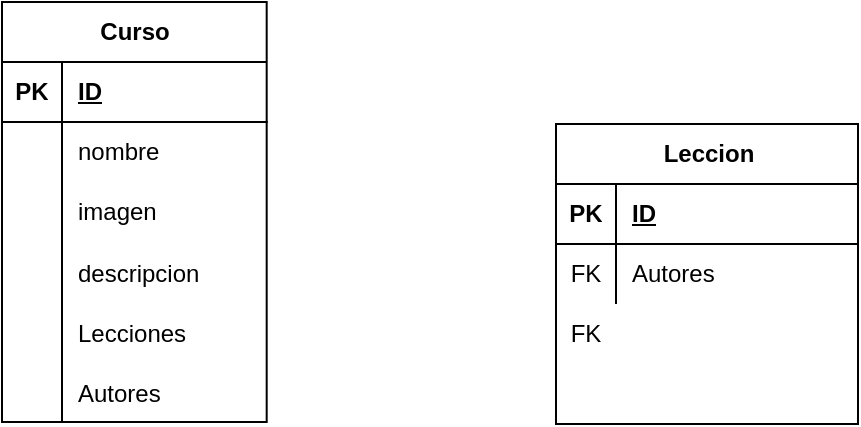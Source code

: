 <mxfile version="24.8.2">
<diagram name="Página-1" id="Bi9PONe2i7J90iADsKlI">
<mxGraphModel dx="2198" dy="1575" grid="0" gridSize="10" guides="1" tooltips="1" connect="1" arrows="1" fold="1" page="0" pageScale="1" pageWidth="827" pageHeight="1169" math="0" shadow="0">
<root>
<mxCell id="0"/>
<mxCell id="1" parent="0"/>
<mxCell id="1mzY8IXRKt55YGE3Xu5P-2" value="Curso" style="shape=table;startSize=30;container=1;collapsible=1;childLayout=tableLayout;fixedRows=1;rowLines=0;fontStyle=1;align=center;resizeLast=1;html=1;" vertex="1" parent="1">
<mxGeometry x="311" y="163" width="132.343" height="210" as="geometry">
<mxRectangle x="214" y="165" width="67" height="28" as="alternateBounds"/>
</mxGeometry>
</mxCell>
<mxCell id="1mzY8IXRKt55YGE3Xu5P-3" value="" style="shape=tableRow;horizontal=0;startSize=0;swimlaneHead=0;swimlaneBody=0;fillColor=none;collapsible=0;dropTarget=0;points=[[0,0.5],[1,0.5]];portConstraint=eastwest;top=0;left=0;right=0;bottom=1;" vertex="1" parent="1mzY8IXRKt55YGE3Xu5P-2">
<mxGeometry y="30" width="132.343" height="30" as="geometry"/>
</mxCell>
<mxCell id="1mzY8IXRKt55YGE3Xu5P-4" value="PK" style="shape=partialRectangle;connectable=0;fillColor=none;top=0;left=0;bottom=0;right=0;fontStyle=1;overflow=hidden;whiteSpace=wrap;html=1;" vertex="1" parent="1mzY8IXRKt55YGE3Xu5P-3">
<mxGeometry width="30" height="30" as="geometry">
<mxRectangle width="30" height="30" as="alternateBounds"/>
</mxGeometry>
</mxCell>
<mxCell id="1mzY8IXRKt55YGE3Xu5P-5" value="ID" style="shape=partialRectangle;connectable=0;fillColor=none;top=0;left=0;bottom=0;right=0;align=left;spacingLeft=6;fontStyle=5;overflow=hidden;whiteSpace=wrap;html=1;" vertex="1" parent="1mzY8IXRKt55YGE3Xu5P-3">
<mxGeometry x="30" width="102.343" height="30" as="geometry">
<mxRectangle width="102.343" height="30" as="alternateBounds"/>
</mxGeometry>
</mxCell>
<mxCell id="1mzY8IXRKt55YGE3Xu5P-6" value="" style="shape=tableRow;horizontal=0;startSize=0;swimlaneHead=0;swimlaneBody=0;fillColor=none;collapsible=0;dropTarget=0;points=[[0,0.5],[1,0.5]];portConstraint=eastwest;top=0;left=0;right=0;bottom=0;" vertex="1" parent="1mzY8IXRKt55YGE3Xu5P-2">
<mxGeometry y="60" width="132.343" height="30" as="geometry"/>
</mxCell>
<mxCell id="1mzY8IXRKt55YGE3Xu5P-7" value="" style="shape=partialRectangle;connectable=0;fillColor=none;top=0;left=0;bottom=0;right=0;editable=1;overflow=hidden;whiteSpace=wrap;html=1;" vertex="1" parent="1mzY8IXRKt55YGE3Xu5P-6">
<mxGeometry width="30" height="30" as="geometry">
<mxRectangle width="30" height="30" as="alternateBounds"/>
</mxGeometry>
</mxCell>
<mxCell id="1mzY8IXRKt55YGE3Xu5P-8" value="nombre" style="shape=partialRectangle;connectable=0;fillColor=none;top=0;left=0;bottom=0;right=0;align=left;spacingLeft=6;overflow=hidden;whiteSpace=wrap;html=1;" vertex="1" parent="1mzY8IXRKt55YGE3Xu5P-6">
<mxGeometry x="30" width="102.343" height="30" as="geometry">
<mxRectangle width="102.343" height="30" as="alternateBounds"/>
</mxGeometry>
</mxCell>
<mxCell id="1mzY8IXRKt55YGE3Xu5P-9" value="" style="shape=tableRow;horizontal=0;startSize=0;swimlaneHead=0;swimlaneBody=0;fillColor=none;collapsible=0;dropTarget=0;points=[[0,0.5],[1,0.5]];portConstraint=eastwest;top=0;left=0;right=0;bottom=0;" vertex="1" parent="1mzY8IXRKt55YGE3Xu5P-2">
<mxGeometry y="90" width="132.343" height="30" as="geometry"/>
</mxCell>
<mxCell id="1mzY8IXRKt55YGE3Xu5P-10" value="" style="shape=partialRectangle;connectable=0;fillColor=none;top=0;left=0;bottom=0;right=0;editable=1;overflow=hidden;whiteSpace=wrap;html=1;" vertex="1" parent="1mzY8IXRKt55YGE3Xu5P-9">
<mxGeometry width="30" height="30" as="geometry">
<mxRectangle width="30" height="30" as="alternateBounds"/>
</mxGeometry>
</mxCell>
<mxCell id="1mzY8IXRKt55YGE3Xu5P-11" value="imagen" style="shape=partialRectangle;connectable=0;fillColor=none;top=0;left=0;bottom=0;right=0;align=left;spacingLeft=6;overflow=hidden;whiteSpace=wrap;html=1;" vertex="1" parent="1mzY8IXRKt55YGE3Xu5P-9">
<mxGeometry x="30" width="102.343" height="30" as="geometry">
<mxRectangle width="102.343" height="30" as="alternateBounds"/>
</mxGeometry>
</mxCell>
<mxCell id="1mzY8IXRKt55YGE3Xu5P-12" value="" style="shape=tableRow;horizontal=0;startSize=0;swimlaneHead=0;swimlaneBody=0;fillColor=none;collapsible=0;dropTarget=0;points=[[0,0.5],[1,0.5]];portConstraint=eastwest;top=0;left=0;right=0;bottom=0;" vertex="1" parent="1mzY8IXRKt55YGE3Xu5P-2">
<mxGeometry y="120" width="132.343" height="30" as="geometry"/>
</mxCell>
<mxCell id="1mzY8IXRKt55YGE3Xu5P-13" value="" style="shape=partialRectangle;connectable=0;fillColor=none;top=0;left=0;bottom=0;right=0;editable=1;overflow=hidden;" vertex="1" parent="1mzY8IXRKt55YGE3Xu5P-12">
<mxGeometry width="30" height="30" as="geometry">
<mxRectangle width="30" height="30" as="alternateBounds"/>
</mxGeometry>
</mxCell>
<mxCell id="1mzY8IXRKt55YGE3Xu5P-14" value="descripcion" style="shape=partialRectangle;connectable=0;fillColor=none;top=0;left=0;bottom=0;right=0;align=left;spacingLeft=6;overflow=hidden;" vertex="1" parent="1mzY8IXRKt55YGE3Xu5P-12">
<mxGeometry x="30" width="102.343" height="30" as="geometry">
<mxRectangle width="102.343" height="30" as="alternateBounds"/>
</mxGeometry>
</mxCell>
<mxCell id="1mzY8IXRKt55YGE3Xu5P-15" value="" style="shape=tableRow;horizontal=0;startSize=0;swimlaneHead=0;swimlaneBody=0;fillColor=none;collapsible=0;dropTarget=0;points=[[0,0.5],[1,0.5]];portConstraint=eastwest;top=0;left=0;right=0;bottom=0;" vertex="1" parent="1mzY8IXRKt55YGE3Xu5P-2">
<mxGeometry y="150" width="132.343" height="30" as="geometry"/>
</mxCell>
<mxCell id="1mzY8IXRKt55YGE3Xu5P-16" value="" style="shape=partialRectangle;connectable=0;fillColor=none;top=0;left=0;bottom=0;right=0;editable=1;overflow=hidden;" vertex="1" parent="1mzY8IXRKt55YGE3Xu5P-15">
<mxGeometry width="30" height="30" as="geometry">
<mxRectangle width="30" height="30" as="alternateBounds"/>
</mxGeometry>
</mxCell>
<mxCell id="1mzY8IXRKt55YGE3Xu5P-17" value="Lecciones" style="shape=partialRectangle;connectable=0;fillColor=none;top=0;left=0;bottom=0;right=0;align=left;spacingLeft=6;overflow=hidden;" vertex="1" parent="1mzY8IXRKt55YGE3Xu5P-15">
<mxGeometry x="30" width="102.343" height="30" as="geometry">
<mxRectangle width="102.343" height="30" as="alternateBounds"/>
</mxGeometry>
</mxCell>
<mxCell id="1mzY8IXRKt55YGE3Xu5P-18" value="" style="shape=tableRow;horizontal=0;startSize=0;swimlaneHead=0;swimlaneBody=0;fillColor=none;collapsible=0;dropTarget=0;points=[[0,0.5],[1,0.5]];portConstraint=eastwest;top=0;left=0;right=0;bottom=0;" vertex="1" parent="1mzY8IXRKt55YGE3Xu5P-2">
<mxGeometry y="180" width="132.343" height="30" as="geometry"/>
</mxCell>
<mxCell id="1mzY8IXRKt55YGE3Xu5P-19" value="" style="shape=partialRectangle;connectable=0;fillColor=none;top=0;left=0;bottom=0;right=0;editable=1;overflow=hidden;" vertex="1" parent="1mzY8IXRKt55YGE3Xu5P-18">
<mxGeometry width="30" height="30" as="geometry">
<mxRectangle width="30" height="30" as="alternateBounds"/>
</mxGeometry>
</mxCell>
<mxCell id="1mzY8IXRKt55YGE3Xu5P-20" value="Autores" style="shape=partialRectangle;connectable=0;fillColor=none;top=0;left=0;bottom=0;right=0;align=left;spacingLeft=6;overflow=hidden;" vertex="1" parent="1mzY8IXRKt55YGE3Xu5P-18">
<mxGeometry x="30" width="102.343" height="30" as="geometry">
<mxRectangle width="102.343" height="30" as="alternateBounds"/>
</mxGeometry>
</mxCell>
<mxCell id="1mzY8IXRKt55YGE3Xu5P-21" value="Leccion" style="shape=table;startSize=30;container=1;collapsible=1;childLayout=tableLayout;fixedRows=1;rowLines=0;fontStyle=1;align=center;resizeLast=1;html=1;" vertex="1" parent="1">
<mxGeometry x="588" y="224" width="151" height="150" as="geometry"/>
</mxCell>
<mxCell id="1mzY8IXRKt55YGE3Xu5P-22" value="" style="shape=tableRow;horizontal=0;startSize=0;swimlaneHead=0;swimlaneBody=0;fillColor=none;collapsible=0;dropTarget=0;points=[[0,0.5],[1,0.5]];portConstraint=eastwest;top=0;left=0;right=0;bottom=1;" vertex="1" parent="1mzY8IXRKt55YGE3Xu5P-21">
<mxGeometry y="30" width="151" height="30" as="geometry"/>
</mxCell>
<mxCell id="1mzY8IXRKt55YGE3Xu5P-23" value="PK" style="shape=partialRectangle;connectable=0;fillColor=none;top=0;left=0;bottom=0;right=0;fontStyle=1;overflow=hidden;whiteSpace=wrap;html=1;" vertex="1" parent="1mzY8IXRKt55YGE3Xu5P-22">
<mxGeometry width="30" height="30" as="geometry">
<mxRectangle width="30" height="30" as="alternateBounds"/>
</mxGeometry>
</mxCell>
<mxCell id="1mzY8IXRKt55YGE3Xu5P-24" value="ID" style="shape=partialRectangle;connectable=0;fillColor=none;top=0;left=0;bottom=0;right=0;align=left;spacingLeft=6;fontStyle=5;overflow=hidden;whiteSpace=wrap;html=1;" vertex="1" parent="1mzY8IXRKt55YGE3Xu5P-22">
<mxGeometry x="30" width="121" height="30" as="geometry">
<mxRectangle width="121" height="30" as="alternateBounds"/>
</mxGeometry>
</mxCell>
<mxCell id="1mzY8IXRKt55YGE3Xu5P-25" value="" style="shape=tableRow;horizontal=0;startSize=0;swimlaneHead=0;swimlaneBody=0;fillColor=none;collapsible=0;dropTarget=0;points=[[0,0.5],[1,0.5]];portConstraint=eastwest;top=0;left=0;right=0;bottom=0;" vertex="1" parent="1mzY8IXRKt55YGE3Xu5P-21">
<mxGeometry y="60" width="151" height="30" as="geometry"/>
</mxCell>
<mxCell id="1mzY8IXRKt55YGE3Xu5P-26" value="FK" style="shape=partialRectangle;connectable=0;fillColor=none;top=0;left=0;bottom=0;right=0;editable=1;overflow=hidden;whiteSpace=wrap;html=1;" vertex="1" parent="1mzY8IXRKt55YGE3Xu5P-25">
<mxGeometry width="30" height="30" as="geometry">
<mxRectangle width="30" height="30" as="alternateBounds"/>
</mxGeometry>
</mxCell>
<mxCell id="1mzY8IXRKt55YGE3Xu5P-27" value="Autores" style="shape=partialRectangle;connectable=0;fillColor=none;top=0;left=0;bottom=0;right=0;align=left;spacingLeft=6;overflow=hidden;whiteSpace=wrap;html=1;" vertex="1" parent="1mzY8IXRKt55YGE3Xu5P-25">
<mxGeometry x="30" width="121" height="30" as="geometry">
<mxRectangle width="121" height="30" as="alternateBounds"/>
</mxGeometry>
</mxCell>
<mxCell id="1mzY8IXRKt55YGE3Xu5P-28" value="" style="shape=tableRow;horizontal=0;startSize=0;swimlaneHead=0;swimlaneBody=0;fillColor=none;collapsible=0;dropTarget=0;points=[[0,0.5],[1,0.5]];portConstraint=eastwest;top=0;left=0;right=0;bottom=0;" vertex="1" parent="1mzY8IXRKt55YGE3Xu5P-21">
<mxGeometry y="90" width="151" height="30" as="geometry"/>
</mxCell>
<mxCell id="1mzY8IXRKt55YGE3Xu5P-29" value="FK" style="shape=partialRectangle;connectable=0;fillColor=none;top=0;left=0;bottom=0;right=0;editable=1;overflow=hidden;whiteSpace=wrap;html=1;" vertex="1" parent="1mzY8IXRKt55YGE3Xu5P-28">
<mxGeometry width="30" height="30" as="geometry">
<mxRectangle width="30" height="30" as="alternateBounds"/>
</mxGeometry>
</mxCell>
<mxCell id="1mzY8IXRKt55YGE3Xu5P-30" value="Tematica<div><br></div>" style="shape=partialRectangle;connectable=0;fillColor=none;top=0;left=0;bottom=0;right=0;align=left;spacingLeft=6;overflow=hidden;whiteSpace=wrap;html=1;" vertex="1" parent="1mzY8IXRKt55YGE3Xu5P-28">
<mxGeometry x="30" width="121" height="30" as="geometry">
<mxRectangle width="121" height="30" as="alternateBounds"/>
</mxGeometry>
</mxCell>
<mxCell id="1mzY8IXRKt55YGE3Xu5P-31" value="" style="shape=tableRow;horizontal=0;startSize=0;swimlaneHead=0;swimlaneBody=0;fillColor=none;collapsible=0;dropTarget=0;points=[[0,0.5],[1,0.5]];portConstraint=eastwest;top=0;left=0;right=0;bottom=0;" vertex="1" parent="1mzY8IXRKt55YGE3Xu5P-21">
<mxGeometry y="120" width="151" height="30" as="geometry"/>
</mxCell>
<mxCell id="1mzY8IXRKt55YGE3Xu5P-32" value="" style="shape=partialRectangle;connectable=0;fillColor=none;top=0;left=0;bottom=0;right=0;editable=1;overflow=hidden;whiteSpace=wrap;html=1;" vertex="1" parent="1mzY8IXRKt55YGE3Xu5P-31">
<mxGeometry width="30" height="30" as="geometry">
<mxRectangle width="30" height="30" as="alternateBounds"/>
</mxGeometry>
</mxCell>
<mxCell id="1mzY8IXRKt55YGE3Xu5P-33" value="Row 3" style="shape=partialRectangle;connectable=0;fillColor=none;top=0;left=0;bottom=0;right=0;align=left;spacingLeft=6;overflow=hidden;whiteSpace=wrap;html=1;" vertex="1" parent="1mzY8IXRKt55YGE3Xu5P-31">
<mxGeometry x="30" width="121" height="30" as="geometry">
<mxRectangle width="121" height="30" as="alternateBounds"/>
</mxGeometry>
</mxCell>
<mxCell id="1mzY8IXRKt55YGE3Xu5P-34" value="Autor" style="shape=table;startSize=47;container=1;collapsible=1;childLayout=tableLayout;fixedRows=1;rowLines=0;fontStyle=1;align=center;resizeLast=1;html=1;" vertex="1" parent="1">
<mxGeometry x="1296" y="181" width="180" height="193" as="geometry">
<mxRectangle x="940" y="156" width="64" height="32" as="alternateBounds"/>
</mxGeometry>
</mxCell>
<mxCell id="1mzY8IXRKt55YGE3Xu5P-35" value="" style="shape=tableRow;horizontal=0;startSize=0;swimlaneHead=0;swimlaneBody=0;fillColor=none;collapsible=0;dropTarget=0;points=[[0,0.5],[1,0.5]];portConstraint=eastwest;top=0;left=0;right=0;bottom=1;" vertex="1" parent="1mzY8IXRKt55YGE3Xu5P-34">
<mxGeometry y="47" width="180" height="30" as="geometry"/>
</mxCell>
<mxCell id="1mzY8IXRKt55YGE3Xu5P-36" value="PK" style="shape=partialRectangle;connectable=0;fillColor=none;top=0;left=0;bottom=0;right=0;fontStyle=1;overflow=hidden;whiteSpace=wrap;html=1;" vertex="1" parent="1mzY8IXRKt55YGE3Xu5P-35">
<mxGeometry width="30" height="30" as="geometry">
<mxRectangle width="30" height="30" as="alternateBounds"/>
</mxGeometry>
</mxCell>
<mxCell id="1mzY8IXRKt55YGE3Xu5P-37" value="UniqueID" style="shape=partialRectangle;connectable=0;fillColor=none;top=0;left=0;bottom=0;right=0;align=left;spacingLeft=6;fontStyle=5;overflow=hidden;whiteSpace=wrap;html=1;" vertex="1" parent="1mzY8IXRKt55YGE3Xu5P-35">
<mxGeometry x="30" width="150" height="30" as="geometry">
<mxRectangle width="150" height="30" as="alternateBounds"/>
</mxGeometry>
</mxCell>
<mxCell id="1mzY8IXRKt55YGE3Xu5P-38" value="" style="shape=tableRow;horizontal=0;startSize=0;swimlaneHead=0;swimlaneBody=0;fillColor=none;collapsible=0;dropTarget=0;points=[[0,0.5],[1,0.5]];portConstraint=eastwest;top=0;left=0;right=0;bottom=0;" vertex="1" parent="1mzY8IXRKt55YGE3Xu5P-34">
<mxGeometry y="77" width="180" height="30" as="geometry"/>
</mxCell>
<mxCell id="1mzY8IXRKt55YGE3Xu5P-39" value="" style="shape=partialRectangle;connectable=0;fillColor=none;top=0;left=0;bottom=0;right=0;editable=1;overflow=hidden;whiteSpace=wrap;html=1;" vertex="1" parent="1mzY8IXRKt55YGE3Xu5P-38">
<mxGeometry width="30" height="30" as="geometry">
<mxRectangle width="30" height="30" as="alternateBounds"/>
</mxGeometry>
</mxCell>
<mxCell id="1mzY8IXRKt55YGE3Xu5P-40" value="Nombre" style="shape=partialRectangle;connectable=0;fillColor=none;top=0;left=0;bottom=0;right=0;align=left;spacingLeft=6;overflow=hidden;whiteSpace=wrap;html=1;" vertex="1" parent="1mzY8IXRKt55YGE3Xu5P-38">
<mxGeometry x="30" width="150" height="30" as="geometry">
<mxRectangle width="150" height="30" as="alternateBounds"/>
</mxGeometry>
</mxCell>
<mxCell id="1mzY8IXRKt55YGE3Xu5P-41" value="" style="shape=tableRow;horizontal=0;startSize=0;swimlaneHead=0;swimlaneBody=0;fillColor=none;collapsible=0;dropTarget=0;points=[[0,0.5],[1,0.5]];portConstraint=eastwest;top=0;left=0;right=0;bottom=0;" vertex="1" parent="1mzY8IXRKt55YGE3Xu5P-34">
<mxGeometry y="107" width="180" height="30" as="geometry"/>
</mxCell>
<mxCell id="1mzY8IXRKt55YGE3Xu5P-42" value="" style="shape=partialRectangle;connectable=0;fillColor=none;top=0;left=0;bottom=0;right=0;editable=1;overflow=hidden;whiteSpace=wrap;html=1;" vertex="1" parent="1mzY8IXRKt55YGE3Xu5P-41">
<mxGeometry width="30" height="30" as="geometry">
<mxRectangle width="30" height="30" as="alternateBounds"/>
</mxGeometry>
</mxCell>
<mxCell id="1mzY8IXRKt55YGE3Xu5P-43" value="Biogrfñia" style="shape=partialRectangle;connectable=0;fillColor=none;top=0;left=0;bottom=0;right=0;align=left;spacingLeft=6;overflow=hidden;whiteSpace=wrap;html=1;" vertex="1" parent="1mzY8IXRKt55YGE3Xu5P-41">
<mxGeometry x="30" width="150" height="30" as="geometry">
<mxRectangle width="150" height="30" as="alternateBounds"/>
</mxGeometry>
</mxCell>
<mxCell id="1mzY8IXRKt55YGE3Xu5P-44" value="" style="shape=tableRow;horizontal=0;startSize=0;swimlaneHead=0;swimlaneBody=0;fillColor=none;collapsible=0;dropTarget=0;points=[[0,0.5],[1,0.5]];portConstraint=eastwest;top=0;left=0;right=0;bottom=0;" vertex="1" parent="1mzY8IXRKt55YGE3Xu5P-34">
<mxGeometry y="137" width="180" height="30" as="geometry"/>
</mxCell>
<mxCell id="1mzY8IXRKt55YGE3Xu5P-45" value="" style="shape=partialRectangle;connectable=0;fillColor=none;top=0;left=0;bottom=0;right=0;editable=1;overflow=hidden;whiteSpace=wrap;html=1;" vertex="1" parent="1mzY8IXRKt55YGE3Xu5P-44">
<mxGeometry width="30" height="30" as="geometry">
<mxRectangle width="30" height="30" as="alternateBounds"/>
</mxGeometry>
</mxCell>
<mxCell id="1mzY8IXRKt55YGE3Xu5P-46" value="Row 3" style="shape=partialRectangle;connectable=0;fillColor=none;top=0;left=0;bottom=0;right=0;align=left;spacingLeft=6;overflow=hidden;whiteSpace=wrap;html=1;" vertex="1" parent="1mzY8IXRKt55YGE3Xu5P-44">
<mxGeometry x="30" width="150" height="30" as="geometry">
<mxRectangle width="150" height="30" as="alternateBounds"/>
</mxGeometry>
</mxCell>
<mxCell id="1mzY8IXRKt55YGE3Xu5P-48" value="" style="edgeStyle=entityRelationEdgeStyle;fontSize=12;html=1;endArrow=ERzeroToMany;endFill=1;startArrow=ERzeroToMany;rounded=0;exitX=0;exitY=0.5;exitDx=0;exitDy=0;entryX=1;entryY=0.5;entryDx=0;entryDy=0;" edge="1" parent="1" source="1mzY8IXRKt55YGE3Xu5P-22" target="1mzY8IXRKt55YGE3Xu5P-15">
<mxGeometry width="100" height="100" relative="1" as="geometry">
<mxPoint x="418" y="384" as="sourcePoint"/>
<mxPoint x="518" y="284" as="targetPoint"/>
</mxGeometry>
</mxCell>
<mxCell id="1mzY8IXRKt55YGE3Xu5P-49" value="Temática" style="shape=table;startSize=27;container=1;collapsible=1;childLayout=tableLayout;fixedRows=1;rowLines=0;fontStyle=1;align=center;resizeLast=1;html=1;" vertex="1" parent="1">
<mxGeometry x="218" y="474" width="180" height="140" as="geometry"/>
</mxCell>
<mxCell id="1mzY8IXRKt55YGE3Xu5P-50" value="" style="shape=tableRow;horizontal=0;startSize=0;swimlaneHead=0;swimlaneBody=0;fillColor=none;collapsible=0;dropTarget=0;points=[[0,0.5],[1,0.5]];portConstraint=eastwest;top=0;left=0;right=0;bottom=1;" vertex="1" parent="1mzY8IXRKt55YGE3Xu5P-49">
<mxGeometry y="27" width="180" height="30" as="geometry"/>
</mxCell>
<mxCell id="1mzY8IXRKt55YGE3Xu5P-51" value="PK" style="shape=partialRectangle;connectable=0;fillColor=none;top=0;left=0;bottom=0;right=0;fontStyle=1;overflow=hidden;whiteSpace=wrap;html=1;" vertex="1" parent="1mzY8IXRKt55YGE3Xu5P-50">
<mxGeometry width="30" height="30" as="geometry">
<mxRectangle width="30" height="30" as="alternateBounds"/>
</mxGeometry>
</mxCell>
<mxCell id="1mzY8IXRKt55YGE3Xu5P-52" value="UniqueID" style="shape=partialRectangle;connectable=0;fillColor=none;top=0;left=0;bottom=0;right=0;align=left;spacingLeft=6;fontStyle=5;overflow=hidden;whiteSpace=wrap;html=1;" vertex="1" parent="1mzY8IXRKt55YGE3Xu5P-50">
<mxGeometry x="30" width="150" height="30" as="geometry">
<mxRectangle width="150" height="30" as="alternateBounds"/>
</mxGeometry>
</mxCell>
<mxCell id="1mzY8IXRKt55YGE3Xu5P-53" value="" style="shape=tableRow;horizontal=0;startSize=0;swimlaneHead=0;swimlaneBody=0;fillColor=none;collapsible=0;dropTarget=0;points=[[0,0.5],[1,0.5]];portConstraint=eastwest;top=0;left=0;right=0;bottom=0;" vertex="1" parent="1mzY8IXRKt55YGE3Xu5P-49">
<mxGeometry y="57" width="180" height="30" as="geometry"/>
</mxCell>
<mxCell id="1mzY8IXRKt55YGE3Xu5P-54" value="" style="shape=partialRectangle;connectable=0;fillColor=none;top=0;left=0;bottom=0;right=0;editable=1;overflow=hidden;whiteSpace=wrap;html=1;" vertex="1" parent="1mzY8IXRKt55YGE3Xu5P-53">
<mxGeometry width="30" height="30" as="geometry">
<mxRectangle width="30" height="30" as="alternateBounds"/>
</mxGeometry>
</mxCell>
<mxCell id="1mzY8IXRKt55YGE3Xu5P-55" value="Nombre" style="shape=partialRectangle;connectable=0;fillColor=none;top=0;left=0;bottom=0;right=0;align=left;spacingLeft=6;overflow=hidden;whiteSpace=wrap;html=1;" vertex="1" parent="1mzY8IXRKt55YGE3Xu5P-53">
<mxGeometry x="30" width="150" height="30" as="geometry">
<mxRectangle width="150" height="30" as="alternateBounds"/>
</mxGeometry>
</mxCell>
<mxCell id="1mzY8IXRKt55YGE3Xu5P-56" value="" style="shape=tableRow;horizontal=0;startSize=0;swimlaneHead=0;swimlaneBody=0;fillColor=none;collapsible=0;dropTarget=0;points=[[0,0.5],[1,0.5]];portConstraint=eastwest;top=0;left=0;right=0;bottom=0;" vertex="1" parent="1mzY8IXRKt55YGE3Xu5P-49">
<mxGeometry y="87" width="180" height="30" as="geometry"/>
</mxCell>
<mxCell id="1mzY8IXRKt55YGE3Xu5P-57" value="" style="shape=partialRectangle;connectable=0;fillColor=none;top=0;left=0;bottom=0;right=0;editable=1;overflow=hidden;whiteSpace=wrap;html=1;" vertex="1" parent="1mzY8IXRKt55YGE3Xu5P-56">
<mxGeometry width="30" height="30" as="geometry">
<mxRectangle width="30" height="30" as="alternateBounds"/>
</mxGeometry>
</mxCell>
<mxCell id="1mzY8IXRKt55YGE3Xu5P-58" value="" style="shape=partialRectangle;connectable=0;fillColor=none;top=0;left=0;bottom=0;right=0;align=left;spacingLeft=6;overflow=hidden;whiteSpace=wrap;html=1;" vertex="1" parent="1mzY8IXRKt55YGE3Xu5P-56">
<mxGeometry x="30" width="150" height="30" as="geometry">
<mxRectangle width="150" height="30" as="alternateBounds"/>
</mxGeometry>
</mxCell>
<mxCell id="1mzY8IXRKt55YGE3Xu5P-59" value="" style="shape=tableRow;horizontal=0;startSize=0;swimlaneHead=0;swimlaneBody=0;fillColor=none;collapsible=0;dropTarget=0;points=[[0,0.5],[1,0.5]];portConstraint=eastwest;top=0;left=0;right=0;bottom=0;" vertex="1" parent="1mzY8IXRKt55YGE3Xu5P-49">
<mxGeometry y="117" width="180" height="20" as="geometry"/>
</mxCell>
<mxCell id="1mzY8IXRKt55YGE3Xu5P-60" value="" style="shape=partialRectangle;connectable=0;fillColor=none;top=0;left=0;bottom=0;right=0;editable=1;overflow=hidden;whiteSpace=wrap;html=1;" vertex="1" parent="1mzY8IXRKt55YGE3Xu5P-59">
<mxGeometry width="30" height="20" as="geometry">
<mxRectangle width="30" height="20" as="alternateBounds"/>
</mxGeometry>
</mxCell>
<mxCell id="1mzY8IXRKt55YGE3Xu5P-61" value="" style="shape=partialRectangle;connectable=0;fillColor=none;top=0;left=0;bottom=0;right=0;align=left;spacingLeft=6;overflow=hidden;whiteSpace=wrap;html=1;" vertex="1" parent="1mzY8IXRKt55YGE3Xu5P-59">
<mxGeometry x="30" width="150" height="20" as="geometry">
<mxRectangle width="150" height="20" as="alternateBounds"/>
</mxGeometry>
</mxCell>
<mxCell id="1mzY8IXRKt55YGE3Xu5P-62" value="" style="edgeStyle=entityRelationEdgeStyle;fontSize=12;html=1;endArrow=ERzeroToMany;endFill=1;startArrow=ERzeroToMany;rounded=0;exitX=1;exitY=0.5;exitDx=0;exitDy=0;entryX=0;entryY=0.5;entryDx=0;entryDy=0;" edge="1" parent="1" source="1mzY8IXRKt55YGE3Xu5P-50" target="1mzY8IXRKt55YGE3Xu5P-28">
<mxGeometry width="100" height="100" relative="1" as="geometry">
<mxPoint x="418" y="384" as="sourcePoint"/>
<mxPoint x="518" y="284" as="targetPoint"/>
</mxGeometry>
</mxCell>
<mxCell id="1mzY8IXRKt55YGE3Xu5P-64" value="relación-curso-temática" style="shape=table;startSize=48;container=1;collapsible=1;childLayout=tableLayout;fixedRows=1;rowLines=0;fontStyle=1;align=center;resizeLast=1;html=1;" vertex="1" parent="1">
<mxGeometry x="-27" y="271" width="180" height="174" as="geometry">
<mxRectangle x="141" y="263" width="161" height="51" as="alternateBounds"/>
</mxGeometry>
</mxCell>
<mxCell id="1mzY8IXRKt55YGE3Xu5P-65" value="" style="shape=tableRow;horizontal=0;startSize=0;swimlaneHead=0;swimlaneBody=0;fillColor=none;collapsible=0;dropTarget=0;points=[[0,0.5],[1,0.5]];portConstraint=eastwest;top=0;left=0;right=0;bottom=1;" vertex="1" parent="1mzY8IXRKt55YGE3Xu5P-64">
<mxGeometry y="48" width="180" height="20" as="geometry"/>
</mxCell>
<mxCell id="1mzY8IXRKt55YGE3Xu5P-66" value="PK" style="shape=partialRectangle;connectable=0;fillColor=none;top=0;left=0;bottom=0;right=0;fontStyle=1;overflow=hidden;whiteSpace=wrap;html=1;" vertex="1" parent="1mzY8IXRKt55YGE3Xu5P-65">
<mxGeometry width="30" height="20" as="geometry">
<mxRectangle width="30" height="20" as="alternateBounds"/>
</mxGeometry>
</mxCell>
<mxCell id="1mzY8IXRKt55YGE3Xu5P-67" value="" style="shape=partialRectangle;connectable=0;fillColor=none;top=0;left=0;bottom=0;right=0;align=left;spacingLeft=6;fontStyle=5;overflow=hidden;whiteSpace=wrap;html=1;" vertex="1" parent="1mzY8IXRKt55YGE3Xu5P-65">
<mxGeometry x="30" width="150" height="20" as="geometry">
<mxRectangle width="150" height="20" as="alternateBounds"/>
</mxGeometry>
</mxCell>
<mxCell id="1mzY8IXRKt55YGE3Xu5P-68" value="" style="shape=tableRow;horizontal=0;startSize=0;swimlaneHead=0;swimlaneBody=0;fillColor=none;collapsible=0;dropTarget=0;points=[[0,0.5],[1,0.5]];portConstraint=eastwest;top=0;left=0;right=0;bottom=0;" vertex="1" parent="1mzY8IXRKt55YGE3Xu5P-64">
<mxGeometry y="68" width="180" height="43" as="geometry"/>
</mxCell>
<mxCell id="1mzY8IXRKt55YGE3Xu5P-69" value="FK" style="shape=partialRectangle;connectable=0;fillColor=none;top=0;left=0;bottom=0;right=0;editable=1;overflow=hidden;whiteSpace=wrap;html=1;" vertex="1" parent="1mzY8IXRKt55YGE3Xu5P-68">
<mxGeometry width="30" height="43" as="geometry">
<mxRectangle width="30" height="43" as="alternateBounds"/>
</mxGeometry>
</mxCell>
<mxCell id="1mzY8IXRKt55YGE3Xu5P-70" value="curso" style="shape=partialRectangle;connectable=0;fillColor=none;top=0;left=0;bottom=0;right=0;align=left;spacingLeft=6;overflow=hidden;whiteSpace=wrap;html=1;" vertex="1" parent="1mzY8IXRKt55YGE3Xu5P-68">
<mxGeometry x="30" width="150" height="43" as="geometry">
<mxRectangle width="150" height="43" as="alternateBounds"/>
</mxGeometry>
</mxCell>
<mxCell id="1mzY8IXRKt55YGE3Xu5P-71" value="" style="shape=tableRow;horizontal=0;startSize=0;swimlaneHead=0;swimlaneBody=0;fillColor=none;collapsible=0;dropTarget=0;points=[[0,0.5],[1,0.5]];portConstraint=eastwest;top=0;left=0;right=0;bottom=0;" vertex="1" parent="1mzY8IXRKt55YGE3Xu5P-64">
<mxGeometry y="111" width="180" height="30" as="geometry"/>
</mxCell>
<mxCell id="1mzY8IXRKt55YGE3Xu5P-72" value="FK" style="shape=partialRectangle;connectable=0;fillColor=none;top=0;left=0;bottom=0;right=0;editable=1;overflow=hidden;whiteSpace=wrap;html=1;" vertex="1" parent="1mzY8IXRKt55YGE3Xu5P-71">
<mxGeometry width="30" height="30" as="geometry">
<mxRectangle width="30" height="30" as="alternateBounds"/>
</mxGeometry>
</mxCell>
<mxCell id="1mzY8IXRKt55YGE3Xu5P-73" value="tematica" style="shape=partialRectangle;connectable=0;fillColor=none;top=0;left=0;bottom=0;right=0;align=left;spacingLeft=6;overflow=hidden;whiteSpace=wrap;html=1;" vertex="1" parent="1mzY8IXRKt55YGE3Xu5P-71">
<mxGeometry x="30" width="150" height="30" as="geometry">
<mxRectangle width="150" height="30" as="alternateBounds"/>
</mxGeometry>
</mxCell>
<mxCell id="1mzY8IXRKt55YGE3Xu5P-74" value="" style="shape=tableRow;horizontal=0;startSize=0;swimlaneHead=0;swimlaneBody=0;fillColor=none;collapsible=0;dropTarget=0;points=[[0,0.5],[1,0.5]];portConstraint=eastwest;top=0;left=0;right=0;bottom=0;" vertex="1" parent="1mzY8IXRKt55YGE3Xu5P-64">
<mxGeometry y="141" width="180" height="30" as="geometry"/>
</mxCell>
<mxCell id="1mzY8IXRKt55YGE3Xu5P-75" value="" style="shape=partialRectangle;connectable=0;fillColor=none;top=0;left=0;bottom=0;right=0;editable=1;overflow=hidden;whiteSpace=wrap;html=1;" vertex="1" parent="1mzY8IXRKt55YGE3Xu5P-74">
<mxGeometry width="30" height="30" as="geometry">
<mxRectangle width="30" height="30" as="alternateBounds"/>
</mxGeometry>
</mxCell>
<mxCell id="1mzY8IXRKt55YGE3Xu5P-76" value="" style="shape=partialRectangle;connectable=0;fillColor=none;top=0;left=0;bottom=0;right=0;align=left;spacingLeft=6;overflow=hidden;whiteSpace=wrap;html=1;" vertex="1" parent="1mzY8IXRKt55YGE3Xu5P-74">
<mxGeometry x="30" width="150" height="30" as="geometry">
<mxRectangle width="150" height="30" as="alternateBounds"/>
</mxGeometry>
</mxCell>
<mxCell id="1mzY8IXRKt55YGE3Xu5P-77" value="" style="fontSize=12;html=1;endArrow=ERzeroToMany;endFill=1;rounded=0;startSize=8;endSize=8;exitX=1;exitY=0.5;exitDx=0;exitDy=0;entryX=0;entryY=0.5;entryDx=0;entryDy=0;" edge="1" parent="1" source="1mzY8IXRKt55YGE3Xu5P-68" target="1mzY8IXRKt55YGE3Xu5P-3">
<mxGeometry width="100" height="100" relative="1" as="geometry">
<mxPoint x="121" y="342" as="sourcePoint"/>
<mxPoint x="158" y="437" as="targetPoint"/>
</mxGeometry>
</mxCell>
<mxCell id="1mzY8IXRKt55YGE3Xu5P-79" value="" style="fontSize=12;html=1;endArrow=ERzeroToOne;endFill=1;rounded=0;startSize=8;endSize=8;entryX=0;entryY=0.5;entryDx=0;entryDy=0;exitX=1;exitY=0.5;exitDx=0;exitDy=0;" edge="1" parent="1" source="1mzY8IXRKt55YGE3Xu5P-71" target="1mzY8IXRKt55YGE3Xu5P-50">
<mxGeometry width="100" height="100" relative="1" as="geometry">
<mxPoint x="24" y="501" as="sourcePoint"/>
<mxPoint x="142" y="395" as="targetPoint"/>
</mxGeometry>
</mxCell>
<mxCell id="1mzY8IXRKt55YGE3Xu5P-80" value="relación-curso-temática" style="shape=table;startSize=40;container=1;collapsible=1;childLayout=tableLayout;fixedRows=1;rowLines=0;fontStyle=1;align=center;resizeLast=1;html=1;" vertex="1" parent="1">
<mxGeometry x="853" y="126" width="180" height="195" as="geometry">
<mxRectangle x="141" y="263" width="161" height="51" as="alternateBounds"/>
</mxGeometry>
</mxCell>
<mxCell id="1mzY8IXRKt55YGE3Xu5P-81" value="" style="shape=tableRow;horizontal=0;startSize=0;swimlaneHead=0;swimlaneBody=0;fillColor=none;collapsible=0;dropTarget=0;points=[[0,0.5],[1,0.5]];portConstraint=eastwest;top=0;left=0;right=0;bottom=1;" vertex="1" parent="1mzY8IXRKt55YGE3Xu5P-80">
<mxGeometry y="40" width="180" height="20" as="geometry"/>
</mxCell>
<mxCell id="1mzY8IXRKt55YGE3Xu5P-82" value="PK" style="shape=partialRectangle;connectable=0;fillColor=none;top=0;left=0;bottom=0;right=0;fontStyle=1;overflow=hidden;whiteSpace=wrap;html=1;" vertex="1" parent="1mzY8IXRKt55YGE3Xu5P-81">
<mxGeometry width="30" height="20" as="geometry">
<mxRectangle width="30" height="20" as="alternateBounds"/>
</mxGeometry>
</mxCell>
<mxCell id="1mzY8IXRKt55YGE3Xu5P-83" value="" style="shape=partialRectangle;connectable=0;fillColor=none;top=0;left=0;bottom=0;right=0;align=left;spacingLeft=6;fontStyle=5;overflow=hidden;whiteSpace=wrap;html=1;" vertex="1" parent="1mzY8IXRKt55YGE3Xu5P-81">
<mxGeometry x="30" width="150" height="20" as="geometry">
<mxRectangle width="150" height="20" as="alternateBounds"/>
</mxGeometry>
</mxCell>
<mxCell id="1mzY8IXRKt55YGE3Xu5P-84" value="" style="shape=tableRow;horizontal=0;startSize=0;swimlaneHead=0;swimlaneBody=0;fillColor=none;collapsible=0;dropTarget=0;points=[[0,0.5],[1,0.5]];portConstraint=eastwest;top=0;left=0;right=0;bottom=0;" vertex="1" parent="1mzY8IXRKt55YGE3Xu5P-80">
<mxGeometry y="60" width="180" height="43" as="geometry"/>
</mxCell>
<mxCell id="1mzY8IXRKt55YGE3Xu5P-85" value="FK" style="shape=partialRectangle;connectable=0;fillColor=none;top=0;left=0;bottom=0;right=0;editable=1;overflow=hidden;whiteSpace=wrap;html=1;" vertex="1" parent="1mzY8IXRKt55YGE3Xu5P-84">
<mxGeometry width="30" height="43" as="geometry">
<mxRectangle width="30" height="43" as="alternateBounds"/>
</mxGeometry>
</mxCell>
<mxCell id="1mzY8IXRKt55YGE3Xu5P-86" value="curso" style="shape=partialRectangle;connectable=0;fillColor=none;top=0;left=0;bottom=0;right=0;align=left;spacingLeft=6;overflow=hidden;whiteSpace=wrap;html=1;" vertex="1" parent="1mzY8IXRKt55YGE3Xu5P-84">
<mxGeometry x="30" width="150" height="43" as="geometry">
<mxRectangle width="150" height="43" as="alternateBounds"/>
</mxGeometry>
</mxCell>
<mxCell id="1mzY8IXRKt55YGE3Xu5P-87" value="" style="shape=tableRow;horizontal=0;startSize=0;swimlaneHead=0;swimlaneBody=0;fillColor=none;collapsible=0;dropTarget=0;points=[[0,0.5],[1,0.5]];portConstraint=eastwest;top=0;left=0;right=0;bottom=0;" vertex="1" parent="1mzY8IXRKt55YGE3Xu5P-80">
<mxGeometry y="103" width="180" height="30" as="geometry"/>
</mxCell>
<mxCell id="1mzY8IXRKt55YGE3Xu5P-88" value="FK" style="shape=partialRectangle;connectable=0;fillColor=none;top=0;left=0;bottom=0;right=0;editable=1;overflow=hidden;whiteSpace=wrap;html=1;" vertex="1" parent="1mzY8IXRKt55YGE3Xu5P-87">
<mxGeometry width="30" height="30" as="geometry">
<mxRectangle width="30" height="30" as="alternateBounds"/>
</mxGeometry>
</mxCell>
<mxCell id="1mzY8IXRKt55YGE3Xu5P-89" value="autores" style="shape=partialRectangle;connectable=0;fillColor=none;top=0;left=0;bottom=0;right=0;align=left;spacingLeft=6;overflow=hidden;whiteSpace=wrap;html=1;" vertex="1" parent="1mzY8IXRKt55YGE3Xu5P-87">
<mxGeometry x="30" width="150" height="30" as="geometry">
<mxRectangle width="150" height="30" as="alternateBounds"/>
</mxGeometry>
</mxCell>
<mxCell id="1mzY8IXRKt55YGE3Xu5P-90" value="" style="shape=tableRow;horizontal=0;startSize=0;swimlaneHead=0;swimlaneBody=0;fillColor=none;collapsible=0;dropTarget=0;points=[[0,0.5],[1,0.5]];portConstraint=eastwest;top=0;left=0;right=0;bottom=0;" vertex="1" parent="1mzY8IXRKt55YGE3Xu5P-80">
<mxGeometry y="133" width="180" height="30" as="geometry"/>
</mxCell>
<mxCell id="1mzY8IXRKt55YGE3Xu5P-91" value="" style="shape=partialRectangle;connectable=0;fillColor=none;top=0;left=0;bottom=0;right=0;editable=1;overflow=hidden;whiteSpace=wrap;html=1;" vertex="1" parent="1mzY8IXRKt55YGE3Xu5P-90">
<mxGeometry width="30" height="30" as="geometry">
<mxRectangle width="30" height="30" as="alternateBounds"/>
</mxGeometry>
</mxCell>
<mxCell id="1mzY8IXRKt55YGE3Xu5P-92" value="" style="shape=partialRectangle;connectable=0;fillColor=none;top=0;left=0;bottom=0;right=0;align=left;spacingLeft=6;overflow=hidden;whiteSpace=wrap;html=1;" vertex="1" parent="1mzY8IXRKt55YGE3Xu5P-90">
<mxGeometry x="30" width="150" height="30" as="geometry">
<mxRectangle width="150" height="30" as="alternateBounds"/>
</mxGeometry>
</mxCell>
<mxCell id="1mzY8IXRKt55YGE3Xu5P-98" value="" style="fontSize=12;html=1;endArrow=ERzeroToMany;endFill=1;rounded=0;startSize=8;endSize=8;exitX=0;exitY=0.5;exitDx=0;exitDy=0;entryX=1;entryY=0.5;entryDx=0;entryDy=0;" edge="1" parent="1" source="1mzY8IXRKt55YGE3Xu5P-84" target="1mzY8IXRKt55YGE3Xu5P-3">
<mxGeometry width="100" height="100" relative="1" as="geometry">
<mxPoint x="264" y="711" as="sourcePoint"/>
<mxPoint x="364" y="611" as="targetPoint"/>
</mxGeometry>
</mxCell>
<mxCell id="1mzY8IXRKt55YGE3Xu5P-101" value="" style="fontSize=12;html=1;endArrow=ERzeroToMany;endFill=1;rounded=0;startSize=8;endSize=8;entryX=0;entryY=0.5;entryDx=0;entryDy=0;exitX=1;exitY=0.5;exitDx=0;exitDy=0;" edge="1" parent="1" source="1mzY8IXRKt55YGE3Xu5P-87" target="1mzY8IXRKt55YGE3Xu5P-35">
<mxGeometry width="100" height="100" relative="1" as="geometry">
<mxPoint x="814" y="602" as="sourcePoint"/>
<mxPoint x="914" y="502" as="targetPoint"/>
<Array as="points"/>
</mxGeometry>
</mxCell>
</root>
</mxGraphModel>
</diagram>
</mxfile>